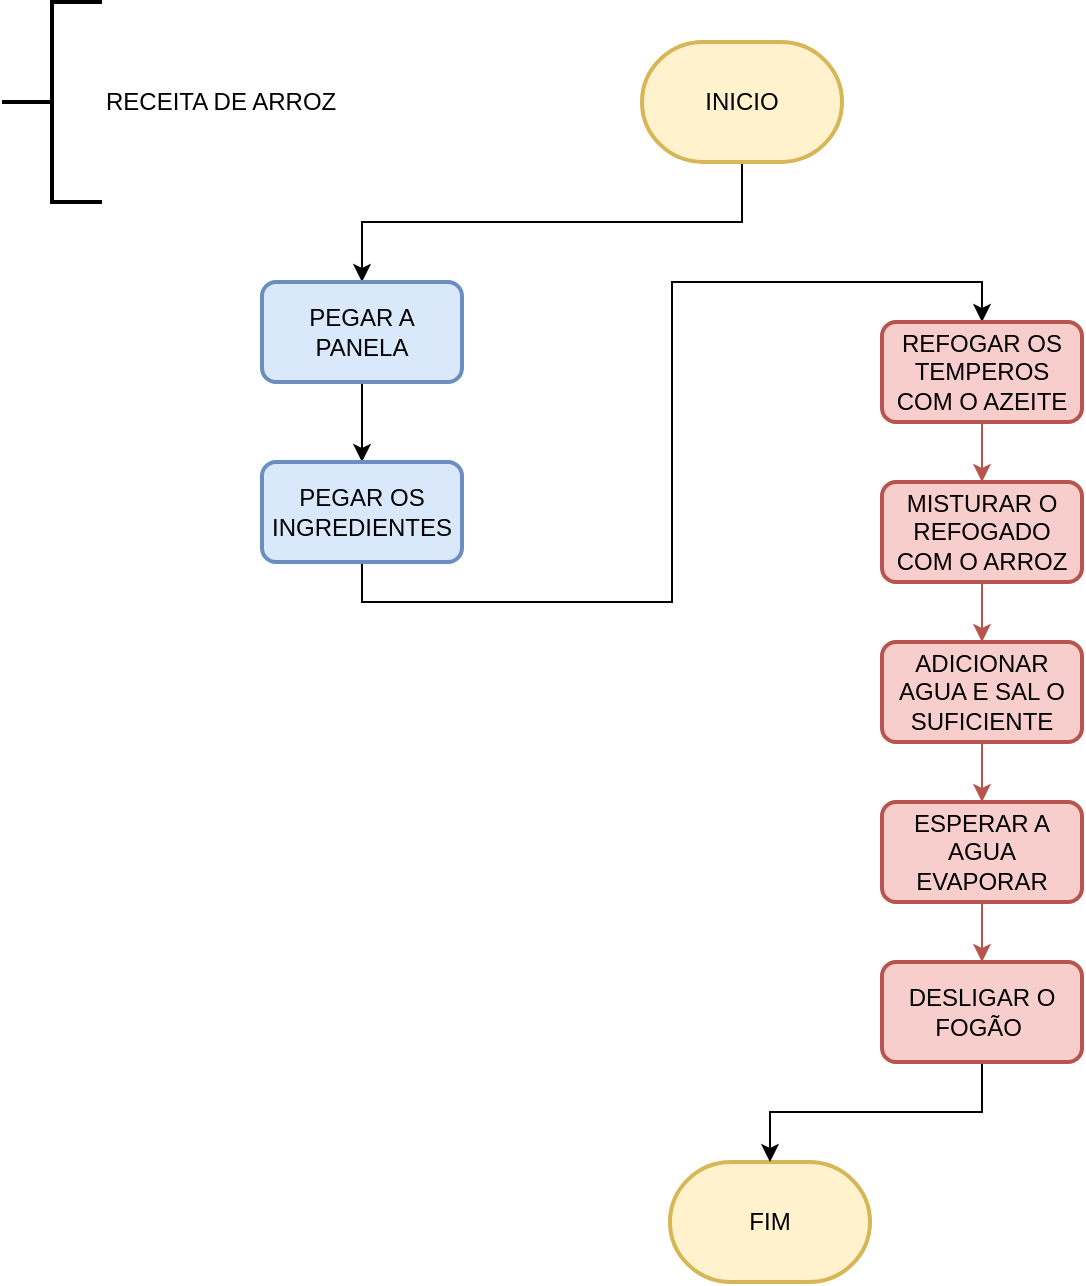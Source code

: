 <mxfile version="20.8.3" type="github">
  <diagram id="cnbBdcg51f2MrIOiLmwp" name="Página-1">
    <mxGraphModel dx="880" dy="452" grid="1" gridSize="10" guides="1" tooltips="1" connect="1" arrows="1" fold="1" page="1" pageScale="1" pageWidth="827" pageHeight="1169" math="0" shadow="0">
      <root>
        <mxCell id="0" />
        <mxCell id="1" parent="0" />
        <mxCell id="pO_4oH6HTxDffMZFU0ae-1" value="RECEITA DE ARROZ" style="strokeWidth=2;html=1;shape=mxgraph.flowchart.annotation_2;align=left;labelPosition=right;pointerEvents=1;" vertex="1" parent="1">
          <mxGeometry x="30" y="40" width="50" height="100" as="geometry" />
        </mxCell>
        <mxCell id="pO_4oH6HTxDffMZFU0ae-8" style="edgeStyle=orthogonalEdgeStyle;rounded=0;orthogonalLoop=1;jettySize=auto;html=1;exitX=0.5;exitY=1;exitDx=0;exitDy=0;exitPerimeter=0;entryX=0.5;entryY=0;entryDx=0;entryDy=0;" edge="1" parent="1" source="pO_4oH6HTxDffMZFU0ae-2" target="pO_4oH6HTxDffMZFU0ae-4">
          <mxGeometry relative="1" as="geometry" />
        </mxCell>
        <mxCell id="pO_4oH6HTxDffMZFU0ae-2" value="INICIO" style="strokeWidth=2;html=1;shape=mxgraph.flowchart.terminator;whiteSpace=wrap;fillColor=#fff2cc;strokeColor=#d6b656;" vertex="1" parent="1">
          <mxGeometry x="350" y="60" width="100" height="60" as="geometry" />
        </mxCell>
        <mxCell id="pO_4oH6HTxDffMZFU0ae-3" value="FIM" style="strokeWidth=2;html=1;shape=mxgraph.flowchart.terminator;whiteSpace=wrap;fillColor=#fff2cc;strokeColor=#d6b656;" vertex="1" parent="1">
          <mxGeometry x="364" y="620" width="100" height="60" as="geometry" />
        </mxCell>
        <mxCell id="pO_4oH6HTxDffMZFU0ae-9" style="edgeStyle=orthogonalEdgeStyle;rounded=0;orthogonalLoop=1;jettySize=auto;html=1;exitX=0.5;exitY=1;exitDx=0;exitDy=0;entryX=0.5;entryY=0;entryDx=0;entryDy=0;" edge="1" parent="1" source="pO_4oH6HTxDffMZFU0ae-4" target="pO_4oH6HTxDffMZFU0ae-5">
          <mxGeometry relative="1" as="geometry" />
        </mxCell>
        <mxCell id="pO_4oH6HTxDffMZFU0ae-4" value="PEGAR A PANELA" style="rounded=1;whiteSpace=wrap;html=1;absoluteArcSize=1;arcSize=14;strokeWidth=2;fillColor=#dae8fc;strokeColor=#6c8ebf;" vertex="1" parent="1">
          <mxGeometry x="160" y="180" width="100" height="50" as="geometry" />
        </mxCell>
        <mxCell id="pO_4oH6HTxDffMZFU0ae-10" style="edgeStyle=orthogonalEdgeStyle;rounded=0;orthogonalLoop=1;jettySize=auto;html=1;exitX=0.5;exitY=1;exitDx=0;exitDy=0;entryX=0.5;entryY=0;entryDx=0;entryDy=0;" edge="1" parent="1" source="pO_4oH6HTxDffMZFU0ae-5" target="pO_4oH6HTxDffMZFU0ae-6">
          <mxGeometry relative="1" as="geometry" />
        </mxCell>
        <mxCell id="pO_4oH6HTxDffMZFU0ae-5" value="PEGAR OS INGREDIENTES" style="rounded=1;whiteSpace=wrap;html=1;absoluteArcSize=1;arcSize=14;strokeWidth=2;fillColor=#dae8fc;strokeColor=#6c8ebf;" vertex="1" parent="1">
          <mxGeometry x="160" y="270" width="100" height="50" as="geometry" />
        </mxCell>
        <mxCell id="pO_4oH6HTxDffMZFU0ae-11" style="edgeStyle=orthogonalEdgeStyle;rounded=0;orthogonalLoop=1;jettySize=auto;html=1;exitX=0.5;exitY=1;exitDx=0;exitDy=0;fillColor=#f8cecc;strokeColor=#b85450;" edge="1" parent="1" source="pO_4oH6HTxDffMZFU0ae-6" target="pO_4oH6HTxDffMZFU0ae-7">
          <mxGeometry relative="1" as="geometry" />
        </mxCell>
        <mxCell id="pO_4oH6HTxDffMZFU0ae-6" value="REFOGAR OS TEMPEROS COM O AZEITE" style="rounded=1;whiteSpace=wrap;html=1;absoluteArcSize=1;arcSize=14;strokeWidth=2;fillColor=#f8cecc;strokeColor=#b85450;" vertex="1" parent="1">
          <mxGeometry x="470" y="200" width="100" height="50" as="geometry" />
        </mxCell>
        <mxCell id="pO_4oH6HTxDffMZFU0ae-13" style="edgeStyle=orthogonalEdgeStyle;rounded=0;orthogonalLoop=1;jettySize=auto;html=1;exitX=0.5;exitY=1;exitDx=0;exitDy=0;entryX=0.5;entryY=0;entryDx=0;entryDy=0;fillColor=#f8cecc;strokeColor=#b85450;" edge="1" parent="1" source="pO_4oH6HTxDffMZFU0ae-7" target="pO_4oH6HTxDffMZFU0ae-12">
          <mxGeometry relative="1" as="geometry" />
        </mxCell>
        <mxCell id="pO_4oH6HTxDffMZFU0ae-7" value="MISTURAR O REFOGADO COM O ARROZ" style="rounded=1;whiteSpace=wrap;html=1;absoluteArcSize=1;arcSize=14;strokeWidth=2;fillColor=#f8cecc;strokeColor=#b85450;" vertex="1" parent="1">
          <mxGeometry x="470" y="280" width="100" height="50" as="geometry" />
        </mxCell>
        <mxCell id="pO_4oH6HTxDffMZFU0ae-15" style="edgeStyle=orthogonalEdgeStyle;rounded=0;orthogonalLoop=1;jettySize=auto;html=1;exitX=0.5;exitY=1;exitDx=0;exitDy=0;entryX=0.5;entryY=0;entryDx=0;entryDy=0;fillColor=#f8cecc;strokeColor=#b85450;" edge="1" parent="1" source="pO_4oH6HTxDffMZFU0ae-12" target="pO_4oH6HTxDffMZFU0ae-14">
          <mxGeometry relative="1" as="geometry" />
        </mxCell>
        <mxCell id="pO_4oH6HTxDffMZFU0ae-12" value="ADICIONAR AGUA E SAL O SUFICIENTE" style="rounded=1;whiteSpace=wrap;html=1;absoluteArcSize=1;arcSize=14;strokeWidth=2;fillColor=#f8cecc;strokeColor=#b85450;" vertex="1" parent="1">
          <mxGeometry x="470" y="360" width="100" height="50" as="geometry" />
        </mxCell>
        <mxCell id="pO_4oH6HTxDffMZFU0ae-17" style="edgeStyle=orthogonalEdgeStyle;rounded=0;orthogonalLoop=1;jettySize=auto;html=1;exitX=0.5;exitY=1;exitDx=0;exitDy=0;fillColor=#f8cecc;strokeColor=#b85450;" edge="1" parent="1" source="pO_4oH6HTxDffMZFU0ae-14" target="pO_4oH6HTxDffMZFU0ae-16">
          <mxGeometry relative="1" as="geometry" />
        </mxCell>
        <mxCell id="pO_4oH6HTxDffMZFU0ae-14" value="ESPERAR A AGUA EVAPORAR" style="rounded=1;whiteSpace=wrap;html=1;absoluteArcSize=1;arcSize=14;strokeWidth=2;fillColor=#f8cecc;strokeColor=#b85450;" vertex="1" parent="1">
          <mxGeometry x="470" y="440" width="100" height="50" as="geometry" />
        </mxCell>
        <mxCell id="pO_4oH6HTxDffMZFU0ae-18" style="edgeStyle=orthogonalEdgeStyle;rounded=0;orthogonalLoop=1;jettySize=auto;html=1;exitX=0.5;exitY=1;exitDx=0;exitDy=0;entryX=0.5;entryY=0;entryDx=0;entryDy=0;entryPerimeter=0;" edge="1" parent="1" source="pO_4oH6HTxDffMZFU0ae-16" target="pO_4oH6HTxDffMZFU0ae-3">
          <mxGeometry relative="1" as="geometry" />
        </mxCell>
        <mxCell id="pO_4oH6HTxDffMZFU0ae-16" value="DESLIGAR O FOGÃO&amp;nbsp;" style="rounded=1;whiteSpace=wrap;html=1;absoluteArcSize=1;arcSize=14;strokeWidth=2;fillColor=#f8cecc;strokeColor=#b85450;" vertex="1" parent="1">
          <mxGeometry x="470" y="520" width="100" height="50" as="geometry" />
        </mxCell>
      </root>
    </mxGraphModel>
  </diagram>
</mxfile>
